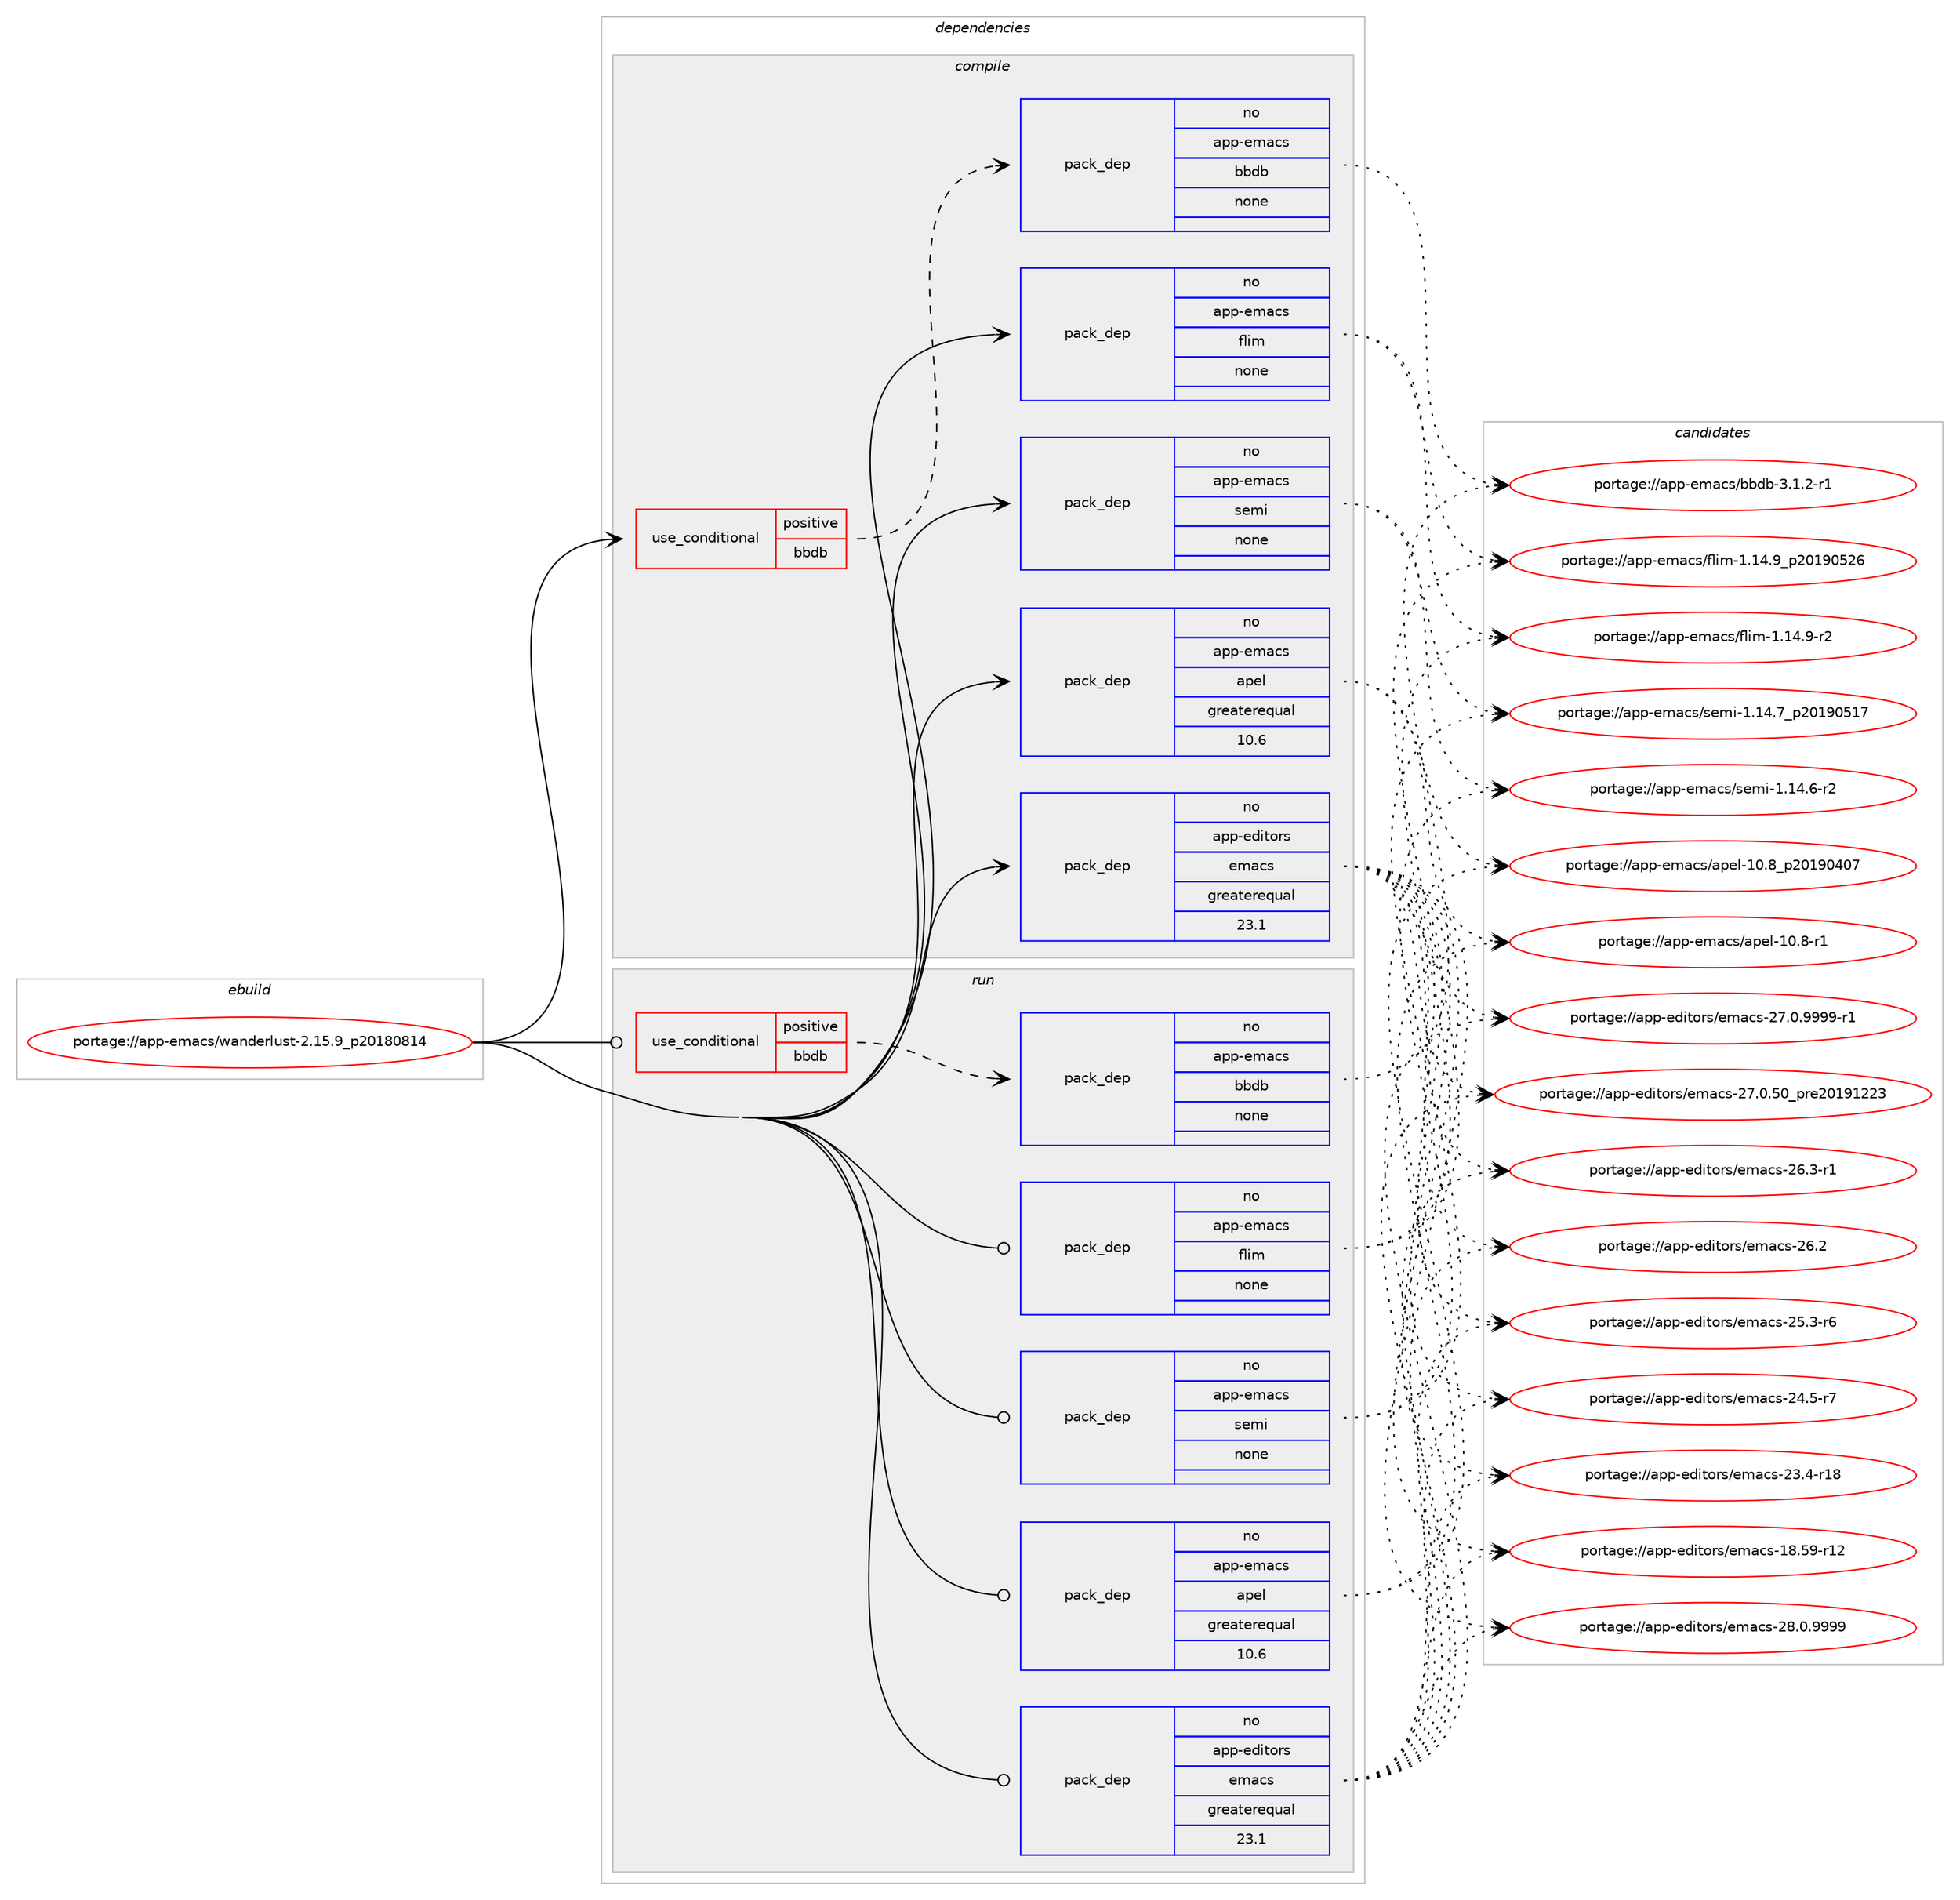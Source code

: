 digraph prolog {

# *************
# Graph options
# *************

newrank=true;
concentrate=true;
compound=true;
graph [rankdir=LR,fontname=Helvetica,fontsize=10,ranksep=1.5];#, ranksep=2.5, nodesep=0.2];
edge  [arrowhead=vee];
node  [fontname=Helvetica,fontsize=10];

# **********
# The ebuild
# **********

subgraph cluster_leftcol {
color=gray;
label=<<i>ebuild</i>>;
id [label="portage://app-emacs/wanderlust-2.15.9_p20180814", color=red, width=4, href="../app-emacs/wanderlust-2.15.9_p20180814.svg"];
}

# ****************
# The dependencies
# ****************

subgraph cluster_midcol {
color=gray;
label=<<i>dependencies</i>>;
subgraph cluster_compile {
fillcolor="#eeeeee";
style=filled;
label=<<i>compile</i>>;
subgraph cond149219 {
dependency633427 [label=<<TABLE BORDER="0" CELLBORDER="1" CELLSPACING="0" CELLPADDING="4"><TR><TD ROWSPAN="3" CELLPADDING="10">use_conditional</TD></TR><TR><TD>positive</TD></TR><TR><TD>bbdb</TD></TR></TABLE>>, shape=none, color=red];
subgraph pack475800 {
dependency633428 [label=<<TABLE BORDER="0" CELLBORDER="1" CELLSPACING="0" CELLPADDING="4" WIDTH="220"><TR><TD ROWSPAN="6" CELLPADDING="30">pack_dep</TD></TR><TR><TD WIDTH="110">no</TD></TR><TR><TD>app-emacs</TD></TR><TR><TD>bbdb</TD></TR><TR><TD>none</TD></TR><TR><TD></TD></TR></TABLE>>, shape=none, color=blue];
}
dependency633427:e -> dependency633428:w [weight=20,style="dashed",arrowhead="vee"];
}
id:e -> dependency633427:w [weight=20,style="solid",arrowhead="vee"];
subgraph pack475801 {
dependency633429 [label=<<TABLE BORDER="0" CELLBORDER="1" CELLSPACING="0" CELLPADDING="4" WIDTH="220"><TR><TD ROWSPAN="6" CELLPADDING="30">pack_dep</TD></TR><TR><TD WIDTH="110">no</TD></TR><TR><TD>app-editors</TD></TR><TR><TD>emacs</TD></TR><TR><TD>greaterequal</TD></TR><TR><TD>23.1</TD></TR></TABLE>>, shape=none, color=blue];
}
id:e -> dependency633429:w [weight=20,style="solid",arrowhead="vee"];
subgraph pack475802 {
dependency633430 [label=<<TABLE BORDER="0" CELLBORDER="1" CELLSPACING="0" CELLPADDING="4" WIDTH="220"><TR><TD ROWSPAN="6" CELLPADDING="30">pack_dep</TD></TR><TR><TD WIDTH="110">no</TD></TR><TR><TD>app-emacs</TD></TR><TR><TD>apel</TD></TR><TR><TD>greaterequal</TD></TR><TR><TD>10.6</TD></TR></TABLE>>, shape=none, color=blue];
}
id:e -> dependency633430:w [weight=20,style="solid",arrowhead="vee"];
subgraph pack475803 {
dependency633431 [label=<<TABLE BORDER="0" CELLBORDER="1" CELLSPACING="0" CELLPADDING="4" WIDTH="220"><TR><TD ROWSPAN="6" CELLPADDING="30">pack_dep</TD></TR><TR><TD WIDTH="110">no</TD></TR><TR><TD>app-emacs</TD></TR><TR><TD>flim</TD></TR><TR><TD>none</TD></TR><TR><TD></TD></TR></TABLE>>, shape=none, color=blue];
}
id:e -> dependency633431:w [weight=20,style="solid",arrowhead="vee"];
subgraph pack475804 {
dependency633432 [label=<<TABLE BORDER="0" CELLBORDER="1" CELLSPACING="0" CELLPADDING="4" WIDTH="220"><TR><TD ROWSPAN="6" CELLPADDING="30">pack_dep</TD></TR><TR><TD WIDTH="110">no</TD></TR><TR><TD>app-emacs</TD></TR><TR><TD>semi</TD></TR><TR><TD>none</TD></TR><TR><TD></TD></TR></TABLE>>, shape=none, color=blue];
}
id:e -> dependency633432:w [weight=20,style="solid",arrowhead="vee"];
}
subgraph cluster_compileandrun {
fillcolor="#eeeeee";
style=filled;
label=<<i>compile and run</i>>;
}
subgraph cluster_run {
fillcolor="#eeeeee";
style=filled;
label=<<i>run</i>>;
subgraph cond149220 {
dependency633433 [label=<<TABLE BORDER="0" CELLBORDER="1" CELLSPACING="0" CELLPADDING="4"><TR><TD ROWSPAN="3" CELLPADDING="10">use_conditional</TD></TR><TR><TD>positive</TD></TR><TR><TD>bbdb</TD></TR></TABLE>>, shape=none, color=red];
subgraph pack475805 {
dependency633434 [label=<<TABLE BORDER="0" CELLBORDER="1" CELLSPACING="0" CELLPADDING="4" WIDTH="220"><TR><TD ROWSPAN="6" CELLPADDING="30">pack_dep</TD></TR><TR><TD WIDTH="110">no</TD></TR><TR><TD>app-emacs</TD></TR><TR><TD>bbdb</TD></TR><TR><TD>none</TD></TR><TR><TD></TD></TR></TABLE>>, shape=none, color=blue];
}
dependency633433:e -> dependency633434:w [weight=20,style="dashed",arrowhead="vee"];
}
id:e -> dependency633433:w [weight=20,style="solid",arrowhead="odot"];
subgraph pack475806 {
dependency633435 [label=<<TABLE BORDER="0" CELLBORDER="1" CELLSPACING="0" CELLPADDING="4" WIDTH="220"><TR><TD ROWSPAN="6" CELLPADDING="30">pack_dep</TD></TR><TR><TD WIDTH="110">no</TD></TR><TR><TD>app-editors</TD></TR><TR><TD>emacs</TD></TR><TR><TD>greaterequal</TD></TR><TR><TD>23.1</TD></TR></TABLE>>, shape=none, color=blue];
}
id:e -> dependency633435:w [weight=20,style="solid",arrowhead="odot"];
subgraph pack475807 {
dependency633436 [label=<<TABLE BORDER="0" CELLBORDER="1" CELLSPACING="0" CELLPADDING="4" WIDTH="220"><TR><TD ROWSPAN="6" CELLPADDING="30">pack_dep</TD></TR><TR><TD WIDTH="110">no</TD></TR><TR><TD>app-emacs</TD></TR><TR><TD>apel</TD></TR><TR><TD>greaterequal</TD></TR><TR><TD>10.6</TD></TR></TABLE>>, shape=none, color=blue];
}
id:e -> dependency633436:w [weight=20,style="solid",arrowhead="odot"];
subgraph pack475808 {
dependency633437 [label=<<TABLE BORDER="0" CELLBORDER="1" CELLSPACING="0" CELLPADDING="4" WIDTH="220"><TR><TD ROWSPAN="6" CELLPADDING="30">pack_dep</TD></TR><TR><TD WIDTH="110">no</TD></TR><TR><TD>app-emacs</TD></TR><TR><TD>flim</TD></TR><TR><TD>none</TD></TR><TR><TD></TD></TR></TABLE>>, shape=none, color=blue];
}
id:e -> dependency633437:w [weight=20,style="solid",arrowhead="odot"];
subgraph pack475809 {
dependency633438 [label=<<TABLE BORDER="0" CELLBORDER="1" CELLSPACING="0" CELLPADDING="4" WIDTH="220"><TR><TD ROWSPAN="6" CELLPADDING="30">pack_dep</TD></TR><TR><TD WIDTH="110">no</TD></TR><TR><TD>app-emacs</TD></TR><TR><TD>semi</TD></TR><TR><TD>none</TD></TR><TR><TD></TD></TR></TABLE>>, shape=none, color=blue];
}
id:e -> dependency633438:w [weight=20,style="solid",arrowhead="odot"];
}
}

# **************
# The candidates
# **************

subgraph cluster_choices {
rank=same;
color=gray;
label=<<i>candidates</i>>;

subgraph choice475800 {
color=black;
nodesep=1;
choice97112112451011099799115479898100984551464946504511449 [label="portage://app-emacs/bbdb-3.1.2-r1", color=red, width=4,href="../app-emacs/bbdb-3.1.2-r1.svg"];
dependency633428:e -> choice97112112451011099799115479898100984551464946504511449:w [style=dotted,weight="100"];
}
subgraph choice475801 {
color=black;
nodesep=1;
choice971121124510110010511611111411547101109979911545505646484657575757 [label="portage://app-editors/emacs-28.0.9999", color=red, width=4,href="../app-editors/emacs-28.0.9999.svg"];
choice9711211245101100105116111114115471011099799115455055464846575757574511449 [label="portage://app-editors/emacs-27.0.9999-r1", color=red, width=4,href="../app-editors/emacs-27.0.9999-r1.svg"];
choice97112112451011001051161111141154710110997991154550554648465348951121141015048495749505051 [label="portage://app-editors/emacs-27.0.50_pre20191223", color=red, width=4,href="../app-editors/emacs-27.0.50_pre20191223.svg"];
choice971121124510110010511611111411547101109979911545505446514511449 [label="portage://app-editors/emacs-26.3-r1", color=red, width=4,href="../app-editors/emacs-26.3-r1.svg"];
choice97112112451011001051161111141154710110997991154550544650 [label="portage://app-editors/emacs-26.2", color=red, width=4,href="../app-editors/emacs-26.2.svg"];
choice971121124510110010511611111411547101109979911545505346514511454 [label="portage://app-editors/emacs-25.3-r6", color=red, width=4,href="../app-editors/emacs-25.3-r6.svg"];
choice971121124510110010511611111411547101109979911545505246534511455 [label="portage://app-editors/emacs-24.5-r7", color=red, width=4,href="../app-editors/emacs-24.5-r7.svg"];
choice97112112451011001051161111141154710110997991154550514652451144956 [label="portage://app-editors/emacs-23.4-r18", color=red, width=4,href="../app-editors/emacs-23.4-r18.svg"];
choice9711211245101100105116111114115471011099799115454956465357451144950 [label="portage://app-editors/emacs-18.59-r12", color=red, width=4,href="../app-editors/emacs-18.59-r12.svg"];
dependency633429:e -> choice971121124510110010511611111411547101109979911545505646484657575757:w [style=dotted,weight="100"];
dependency633429:e -> choice9711211245101100105116111114115471011099799115455055464846575757574511449:w [style=dotted,weight="100"];
dependency633429:e -> choice97112112451011001051161111141154710110997991154550554648465348951121141015048495749505051:w [style=dotted,weight="100"];
dependency633429:e -> choice971121124510110010511611111411547101109979911545505446514511449:w [style=dotted,weight="100"];
dependency633429:e -> choice97112112451011001051161111141154710110997991154550544650:w [style=dotted,weight="100"];
dependency633429:e -> choice971121124510110010511611111411547101109979911545505346514511454:w [style=dotted,weight="100"];
dependency633429:e -> choice971121124510110010511611111411547101109979911545505246534511455:w [style=dotted,weight="100"];
dependency633429:e -> choice97112112451011001051161111141154710110997991154550514652451144956:w [style=dotted,weight="100"];
dependency633429:e -> choice9711211245101100105116111114115471011099799115454956465357451144950:w [style=dotted,weight="100"];
}
subgraph choice475802 {
color=black;
nodesep=1;
choice9711211245101109979911547971121011084549484656951125048495748524855 [label="portage://app-emacs/apel-10.8_p20190407", color=red, width=4,href="../app-emacs/apel-10.8_p20190407.svg"];
choice97112112451011099799115479711210110845494846564511449 [label="portage://app-emacs/apel-10.8-r1", color=red, width=4,href="../app-emacs/apel-10.8-r1.svg"];
dependency633430:e -> choice9711211245101109979911547971121011084549484656951125048495748524855:w [style=dotted,weight="100"];
dependency633430:e -> choice97112112451011099799115479711210110845494846564511449:w [style=dotted,weight="100"];
}
subgraph choice475803 {
color=black;
nodesep=1;
choice971121124510110997991154710210810510945494649524657951125048495748535054 [label="portage://app-emacs/flim-1.14.9_p20190526", color=red, width=4,href="../app-emacs/flim-1.14.9_p20190526.svg"];
choice9711211245101109979911547102108105109454946495246574511450 [label="portage://app-emacs/flim-1.14.9-r2", color=red, width=4,href="../app-emacs/flim-1.14.9-r2.svg"];
dependency633431:e -> choice971121124510110997991154710210810510945494649524657951125048495748535054:w [style=dotted,weight="100"];
dependency633431:e -> choice9711211245101109979911547102108105109454946495246574511450:w [style=dotted,weight="100"];
}
subgraph choice475804 {
color=black;
nodesep=1;
choice971121124510110997991154711510110910545494649524655951125048495748534955 [label="portage://app-emacs/semi-1.14.7_p20190517", color=red, width=4,href="../app-emacs/semi-1.14.7_p20190517.svg"];
choice9711211245101109979911547115101109105454946495246544511450 [label="portage://app-emacs/semi-1.14.6-r2", color=red, width=4,href="../app-emacs/semi-1.14.6-r2.svg"];
dependency633432:e -> choice971121124510110997991154711510110910545494649524655951125048495748534955:w [style=dotted,weight="100"];
dependency633432:e -> choice9711211245101109979911547115101109105454946495246544511450:w [style=dotted,weight="100"];
}
subgraph choice475805 {
color=black;
nodesep=1;
choice97112112451011099799115479898100984551464946504511449 [label="portage://app-emacs/bbdb-3.1.2-r1", color=red, width=4,href="../app-emacs/bbdb-3.1.2-r1.svg"];
dependency633434:e -> choice97112112451011099799115479898100984551464946504511449:w [style=dotted,weight="100"];
}
subgraph choice475806 {
color=black;
nodesep=1;
choice971121124510110010511611111411547101109979911545505646484657575757 [label="portage://app-editors/emacs-28.0.9999", color=red, width=4,href="../app-editors/emacs-28.0.9999.svg"];
choice9711211245101100105116111114115471011099799115455055464846575757574511449 [label="portage://app-editors/emacs-27.0.9999-r1", color=red, width=4,href="../app-editors/emacs-27.0.9999-r1.svg"];
choice97112112451011001051161111141154710110997991154550554648465348951121141015048495749505051 [label="portage://app-editors/emacs-27.0.50_pre20191223", color=red, width=4,href="../app-editors/emacs-27.0.50_pre20191223.svg"];
choice971121124510110010511611111411547101109979911545505446514511449 [label="portage://app-editors/emacs-26.3-r1", color=red, width=4,href="../app-editors/emacs-26.3-r1.svg"];
choice97112112451011001051161111141154710110997991154550544650 [label="portage://app-editors/emacs-26.2", color=red, width=4,href="../app-editors/emacs-26.2.svg"];
choice971121124510110010511611111411547101109979911545505346514511454 [label="portage://app-editors/emacs-25.3-r6", color=red, width=4,href="../app-editors/emacs-25.3-r6.svg"];
choice971121124510110010511611111411547101109979911545505246534511455 [label="portage://app-editors/emacs-24.5-r7", color=red, width=4,href="../app-editors/emacs-24.5-r7.svg"];
choice97112112451011001051161111141154710110997991154550514652451144956 [label="portage://app-editors/emacs-23.4-r18", color=red, width=4,href="../app-editors/emacs-23.4-r18.svg"];
choice9711211245101100105116111114115471011099799115454956465357451144950 [label="portage://app-editors/emacs-18.59-r12", color=red, width=4,href="../app-editors/emacs-18.59-r12.svg"];
dependency633435:e -> choice971121124510110010511611111411547101109979911545505646484657575757:w [style=dotted,weight="100"];
dependency633435:e -> choice9711211245101100105116111114115471011099799115455055464846575757574511449:w [style=dotted,weight="100"];
dependency633435:e -> choice97112112451011001051161111141154710110997991154550554648465348951121141015048495749505051:w [style=dotted,weight="100"];
dependency633435:e -> choice971121124510110010511611111411547101109979911545505446514511449:w [style=dotted,weight="100"];
dependency633435:e -> choice97112112451011001051161111141154710110997991154550544650:w [style=dotted,weight="100"];
dependency633435:e -> choice971121124510110010511611111411547101109979911545505346514511454:w [style=dotted,weight="100"];
dependency633435:e -> choice971121124510110010511611111411547101109979911545505246534511455:w [style=dotted,weight="100"];
dependency633435:e -> choice97112112451011001051161111141154710110997991154550514652451144956:w [style=dotted,weight="100"];
dependency633435:e -> choice9711211245101100105116111114115471011099799115454956465357451144950:w [style=dotted,weight="100"];
}
subgraph choice475807 {
color=black;
nodesep=1;
choice9711211245101109979911547971121011084549484656951125048495748524855 [label="portage://app-emacs/apel-10.8_p20190407", color=red, width=4,href="../app-emacs/apel-10.8_p20190407.svg"];
choice97112112451011099799115479711210110845494846564511449 [label="portage://app-emacs/apel-10.8-r1", color=red, width=4,href="../app-emacs/apel-10.8-r1.svg"];
dependency633436:e -> choice9711211245101109979911547971121011084549484656951125048495748524855:w [style=dotted,weight="100"];
dependency633436:e -> choice97112112451011099799115479711210110845494846564511449:w [style=dotted,weight="100"];
}
subgraph choice475808 {
color=black;
nodesep=1;
choice971121124510110997991154710210810510945494649524657951125048495748535054 [label="portage://app-emacs/flim-1.14.9_p20190526", color=red, width=4,href="../app-emacs/flim-1.14.9_p20190526.svg"];
choice9711211245101109979911547102108105109454946495246574511450 [label="portage://app-emacs/flim-1.14.9-r2", color=red, width=4,href="../app-emacs/flim-1.14.9-r2.svg"];
dependency633437:e -> choice971121124510110997991154710210810510945494649524657951125048495748535054:w [style=dotted,weight="100"];
dependency633437:e -> choice9711211245101109979911547102108105109454946495246574511450:w [style=dotted,weight="100"];
}
subgraph choice475809 {
color=black;
nodesep=1;
choice971121124510110997991154711510110910545494649524655951125048495748534955 [label="portage://app-emacs/semi-1.14.7_p20190517", color=red, width=4,href="../app-emacs/semi-1.14.7_p20190517.svg"];
choice9711211245101109979911547115101109105454946495246544511450 [label="portage://app-emacs/semi-1.14.6-r2", color=red, width=4,href="../app-emacs/semi-1.14.6-r2.svg"];
dependency633438:e -> choice971121124510110997991154711510110910545494649524655951125048495748534955:w [style=dotted,weight="100"];
dependency633438:e -> choice9711211245101109979911547115101109105454946495246544511450:w [style=dotted,weight="100"];
}
}

}
